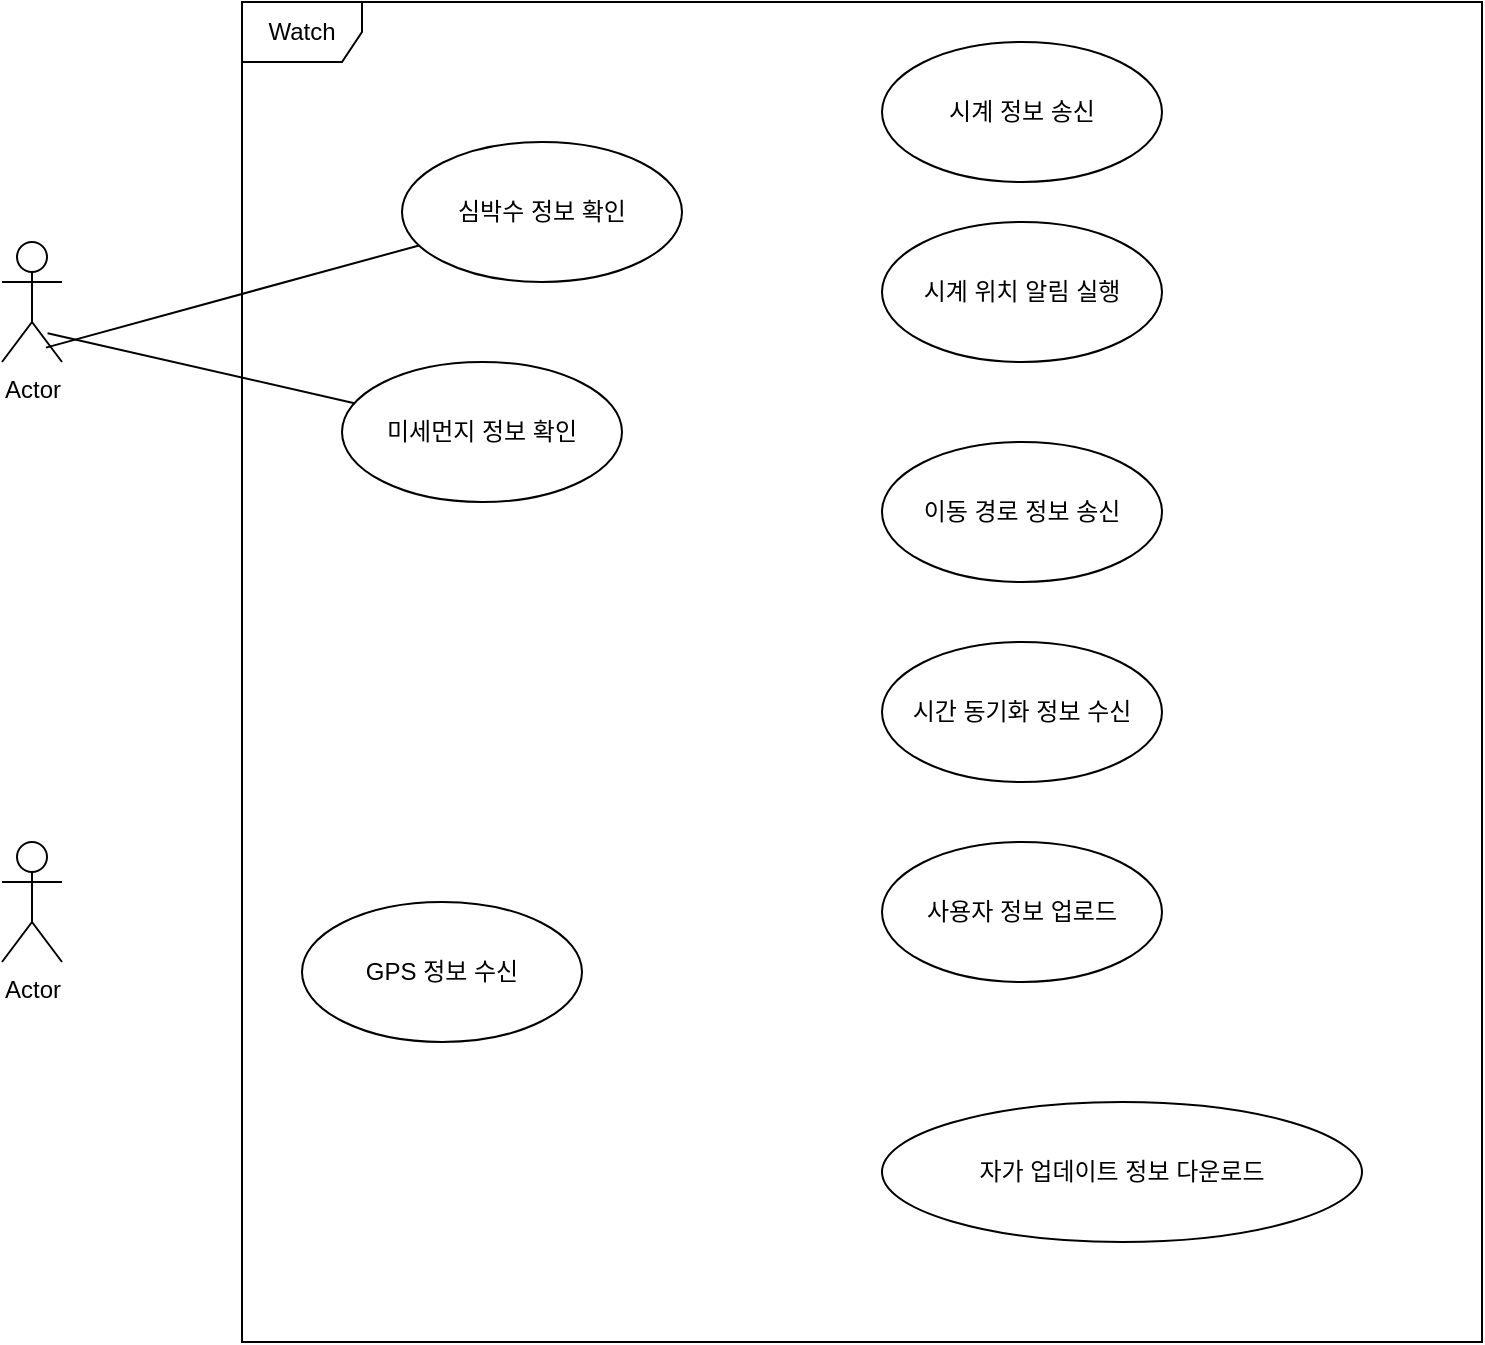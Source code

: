 <mxfile version="24.3.1" type="github">
  <diagram name="페이지-1" id="US2W9MCRXGlD_yNA-cyF">
    <mxGraphModel dx="1050" dy="522" grid="1" gridSize="10" guides="1" tooltips="1" connect="1" arrows="1" fold="1" page="1" pageScale="1" pageWidth="827" pageHeight="1169" math="0" shadow="0">
      <root>
        <mxCell id="0" />
        <mxCell id="1" parent="0" />
        <mxCell id="d0Bt_to2aWI6gpkpMLxI-1" value="Watch" style="shape=umlFrame;whiteSpace=wrap;html=1;pointerEvents=0;" vertex="1" parent="1">
          <mxGeometry x="260" y="50" width="620" height="670" as="geometry" />
        </mxCell>
        <mxCell id="d0Bt_to2aWI6gpkpMLxI-2" value="심박수 정보 확인" style="ellipse;whiteSpace=wrap;html=1;" vertex="1" parent="1">
          <mxGeometry x="340" y="120" width="140" height="70" as="geometry" />
        </mxCell>
        <mxCell id="d0Bt_to2aWI6gpkpMLxI-3" value="미세먼지 정보 확인" style="ellipse;whiteSpace=wrap;html=1;" vertex="1" parent="1">
          <mxGeometry x="310" y="230" width="140" height="70" as="geometry" />
        </mxCell>
        <mxCell id="d0Bt_to2aWI6gpkpMLxI-8" value="Actor" style="shape=umlActor;verticalLabelPosition=bottom;verticalAlign=top;html=1;" vertex="1" parent="1">
          <mxGeometry x="140" y="170" width="30" height="60" as="geometry" />
        </mxCell>
        <mxCell id="d0Bt_to2aWI6gpkpMLxI-9" value="시계 정보 송신" style="ellipse;whiteSpace=wrap;html=1;" vertex="1" parent="1">
          <mxGeometry x="580" y="70" width="140" height="70" as="geometry" />
        </mxCell>
        <mxCell id="d0Bt_to2aWI6gpkpMLxI-10" value="시계 위치 알림 실행" style="ellipse;whiteSpace=wrap;html=1;" vertex="1" parent="1">
          <mxGeometry x="580" y="160" width="140" height="70" as="geometry" />
        </mxCell>
        <mxCell id="d0Bt_to2aWI6gpkpMLxI-11" value="이동 경로 정보 송신" style="ellipse;whiteSpace=wrap;html=1;" vertex="1" parent="1">
          <mxGeometry x="580" y="270" width="140" height="70" as="geometry" />
        </mxCell>
        <mxCell id="d0Bt_to2aWI6gpkpMLxI-12" value="시간 동기화 정보 수신" style="ellipse;whiteSpace=wrap;html=1;" vertex="1" parent="1">
          <mxGeometry x="580" y="370" width="140" height="70" as="geometry" />
        </mxCell>
        <mxCell id="d0Bt_to2aWI6gpkpMLxI-13" value="사용자 정보 업로드" style="ellipse;whiteSpace=wrap;html=1;" vertex="1" parent="1">
          <mxGeometry x="580" y="470" width="140" height="70" as="geometry" />
        </mxCell>
        <mxCell id="d0Bt_to2aWI6gpkpMLxI-14" value="자가 업데이트 정보 다운로드" style="ellipse;whiteSpace=wrap;html=1;" vertex="1" parent="1">
          <mxGeometry x="580" y="600" width="240" height="70" as="geometry" />
        </mxCell>
        <mxCell id="d0Bt_to2aWI6gpkpMLxI-15" value="GPS 정보 수신" style="ellipse;whiteSpace=wrap;html=1;" vertex="1" parent="1">
          <mxGeometry x="290" y="500" width="140" height="70" as="geometry" />
        </mxCell>
        <mxCell id="d0Bt_to2aWI6gpkpMLxI-16" value="Actor" style="shape=umlActor;verticalLabelPosition=bottom;verticalAlign=top;html=1;" vertex="1" parent="1">
          <mxGeometry x="140" y="470" width="30" height="60" as="geometry" />
        </mxCell>
        <mxCell id="d0Bt_to2aWI6gpkpMLxI-21" value="" style="endArrow=none;html=1;rounded=0;exitX=0.76;exitY=0.76;exitDx=0;exitDy=0;exitPerimeter=0;" edge="1" parent="1" source="d0Bt_to2aWI6gpkpMLxI-8" target="d0Bt_to2aWI6gpkpMLxI-3">
          <mxGeometry width="50" height="50" relative="1" as="geometry">
            <mxPoint x="155" y="280" as="sourcePoint" />
            <mxPoint x="440" y="280" as="targetPoint" />
          </mxGeometry>
        </mxCell>
        <mxCell id="d0Bt_to2aWI6gpkpMLxI-22" value="" style="endArrow=none;html=1;rounded=0;exitX=0.733;exitY=0.88;exitDx=0;exitDy=0;exitPerimeter=0;" edge="1" parent="1" source="d0Bt_to2aWI6gpkpMLxI-8" target="d0Bt_to2aWI6gpkpMLxI-2">
          <mxGeometry width="50" height="50" relative="1" as="geometry">
            <mxPoint x="173" y="226" as="sourcePoint" />
            <mxPoint x="326" y="261" as="targetPoint" />
          </mxGeometry>
        </mxCell>
      </root>
    </mxGraphModel>
  </diagram>
</mxfile>
